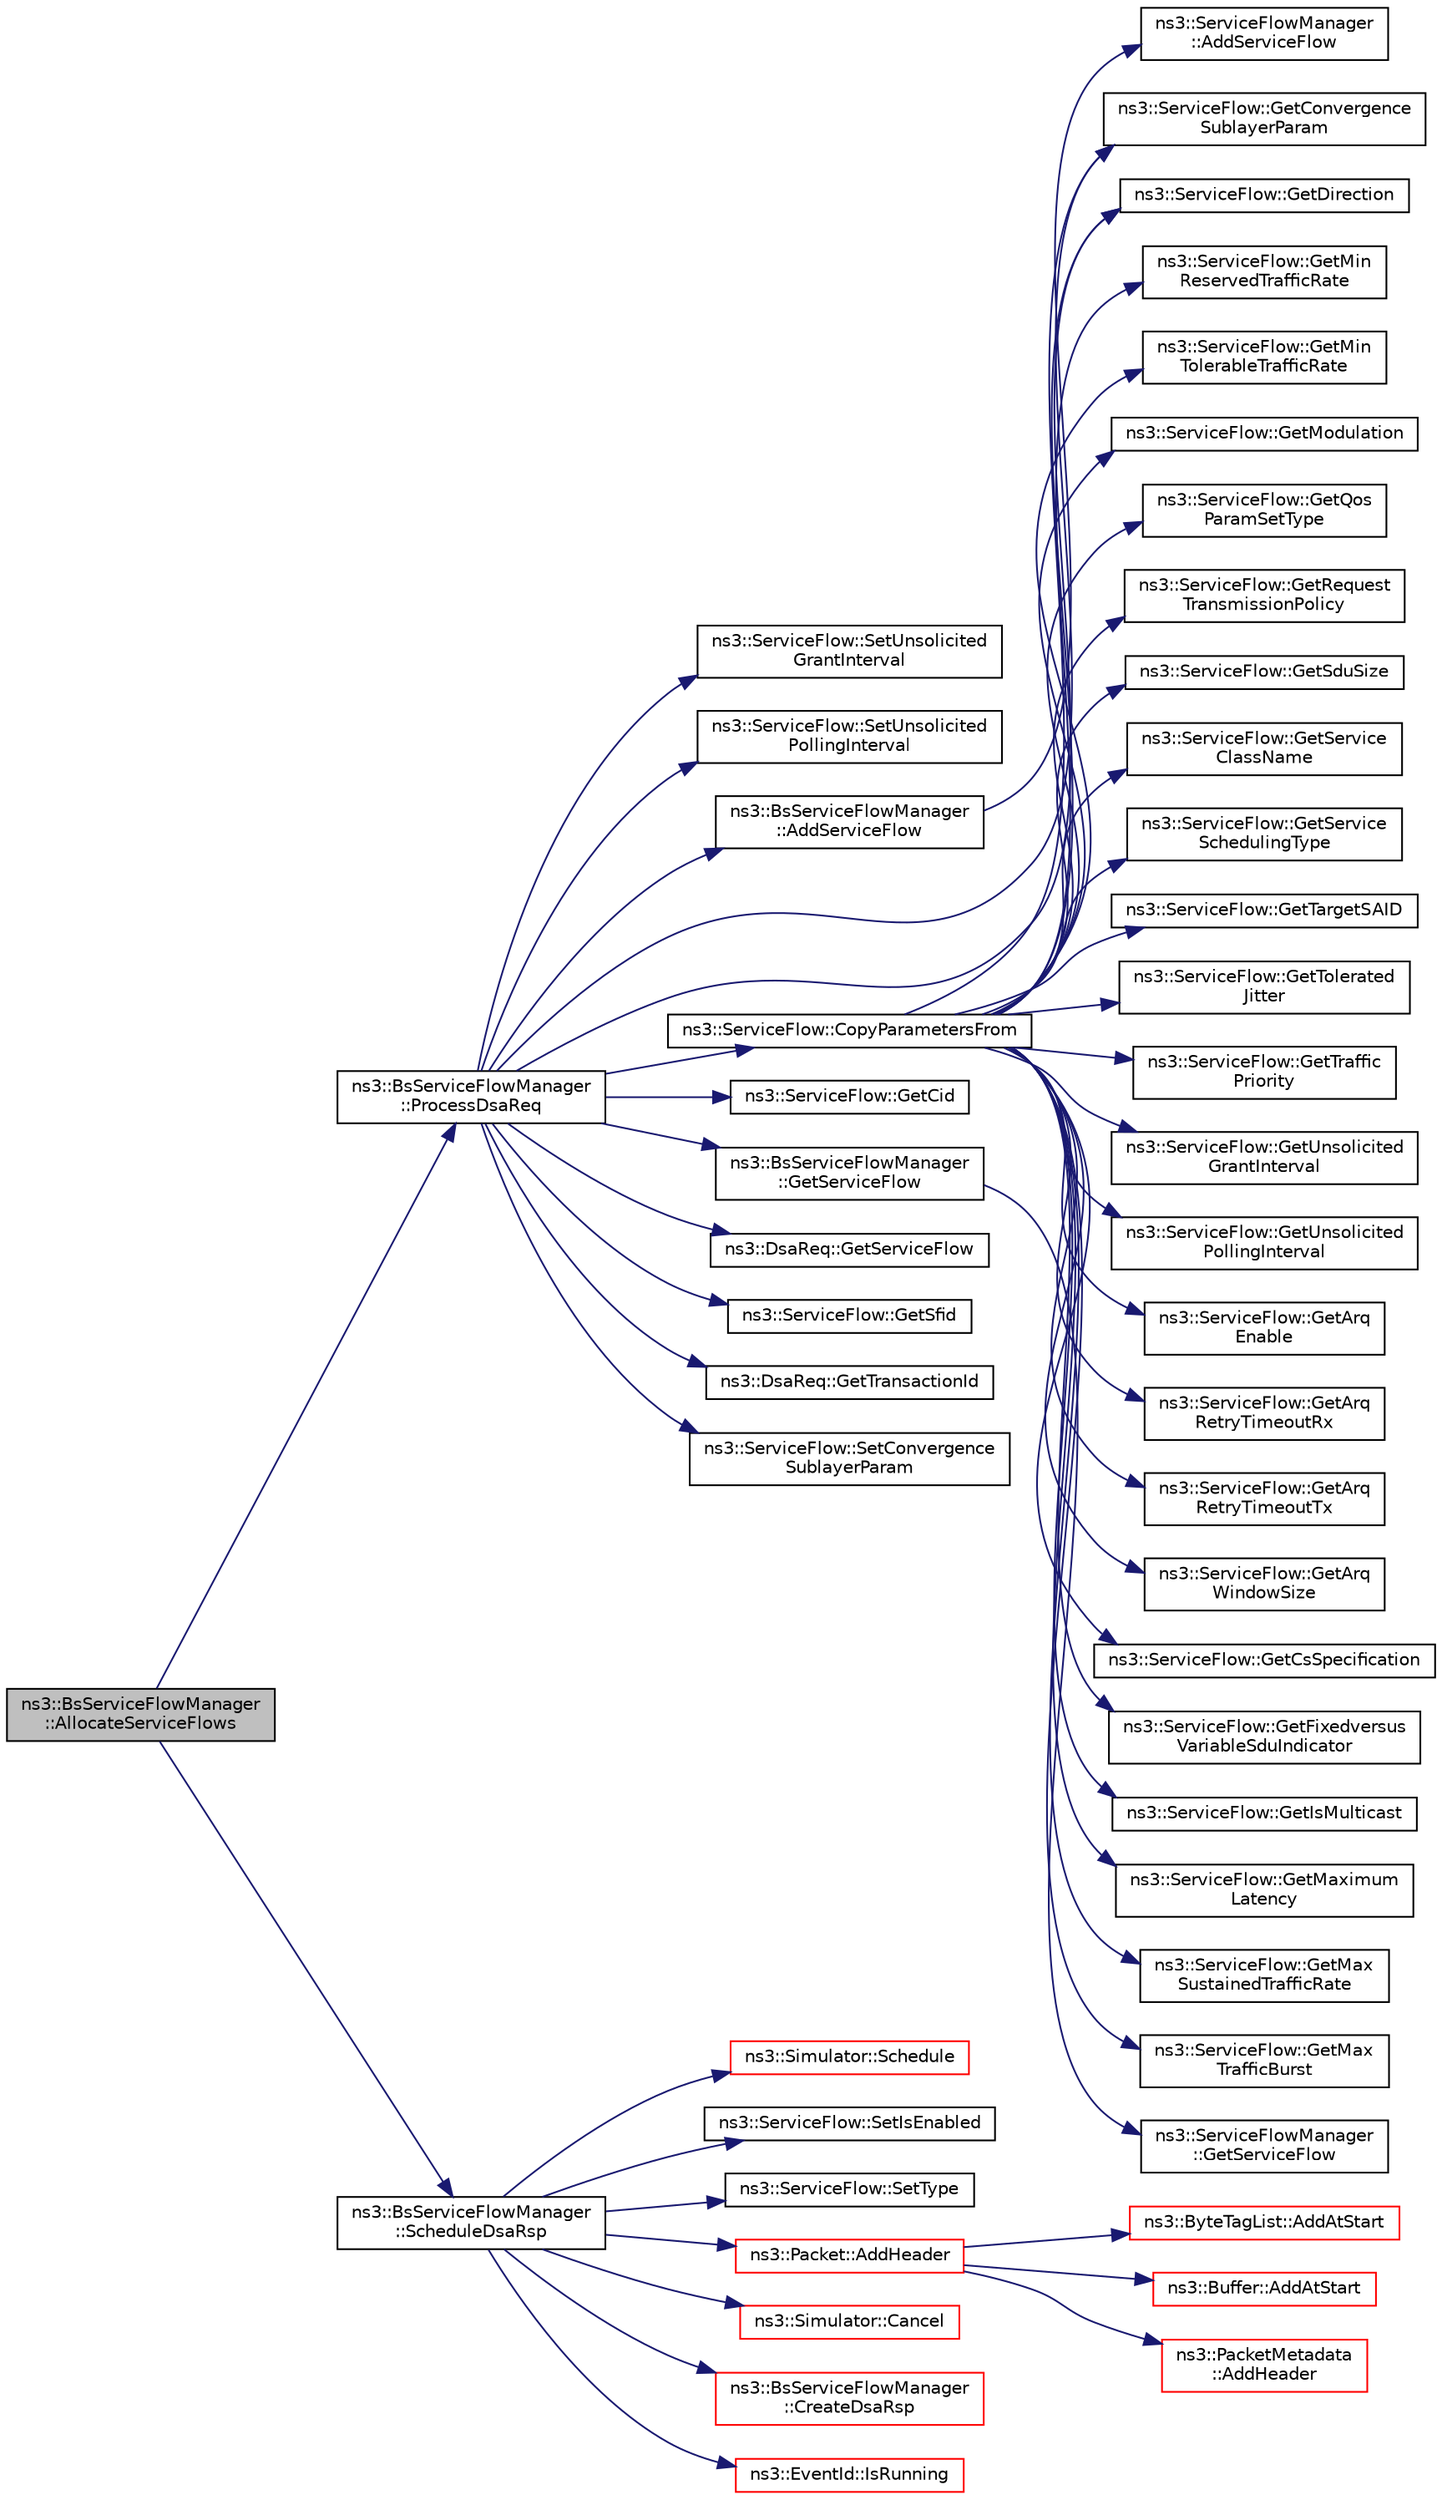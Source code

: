 digraph "ns3::BsServiceFlowManager::AllocateServiceFlows"
{
 // LATEX_PDF_SIZE
  edge [fontname="Helvetica",fontsize="10",labelfontname="Helvetica",labelfontsize="10"];
  node [fontname="Helvetica",fontsize="10",shape=record];
  rankdir="LR";
  Node1 [label="ns3::BsServiceFlowManager\l::AllocateServiceFlows",height=0.2,width=0.4,color="black", fillcolor="grey75", style="filled", fontcolor="black",tooltip="allocate service flows"];
  Node1 -> Node2 [color="midnightblue",fontsize="10",style="solid",fontname="Helvetica"];
  Node2 [label="ns3::BsServiceFlowManager\l::ProcessDsaReq",height=0.2,width=0.4,color="black", fillcolor="white", style="filled",URL="$classns3_1_1_bs_service_flow_manager.html#afba823b624d516de570c0c7a6312de2b",tooltip="process a DSA-Req message"];
  Node2 -> Node3 [color="midnightblue",fontsize="10",style="solid",fontname="Helvetica"];
  Node3 [label="ns3::BsServiceFlowManager\l::AddServiceFlow",height=0.2,width=0.4,color="black", fillcolor="white", style="filled",URL="$classns3_1_1_bs_service_flow_manager.html#a9760cac0b022df419803d63dc9e84014",tooltip="Add a new service flow."];
  Node3 -> Node4 [color="midnightblue",fontsize="10",style="solid",fontname="Helvetica"];
  Node4 [label="ns3::ServiceFlowManager\l::AddServiceFlow",height=0.2,width=0.4,color="black", fillcolor="white", style="filled",URL="$classns3_1_1_service_flow_manager.html#a0a891935b94be6fcd17690801271c38d",tooltip="Add service flow function."];
  Node2 -> Node5 [color="midnightblue",fontsize="10",style="solid",fontname="Helvetica"];
  Node5 [label="ns3::ServiceFlow::CopyParametersFrom",height=0.2,width=0.4,color="black", fillcolor="white", style="filled",URL="$classns3_1_1_service_flow.html#aae60e9fc7ea6b727946980e1ad376da7",tooltip="Copy parameters from another service flow."];
  Node5 -> Node6 [color="midnightblue",fontsize="10",style="solid",fontname="Helvetica"];
  Node6 [label="ns3::ServiceFlow::GetArq\lEnable",height=0.2,width=0.4,color="black", fillcolor="white", style="filled",URL="$classns3_1_1_service_flow.html#a33a0295331c531a9dab60aea7c81d4ba",tooltip="Get ARQ enable."];
  Node5 -> Node7 [color="midnightblue",fontsize="10",style="solid",fontname="Helvetica"];
  Node7 [label="ns3::ServiceFlow::GetArq\lRetryTimeoutRx",height=0.2,width=0.4,color="black", fillcolor="white", style="filled",URL="$classns3_1_1_service_flow.html#a405698d51eecfff8f3f529516291a7c4",tooltip="Get ARQ retry timeout receive."];
  Node5 -> Node8 [color="midnightblue",fontsize="10",style="solid",fontname="Helvetica"];
  Node8 [label="ns3::ServiceFlow::GetArq\lRetryTimeoutTx",height=0.2,width=0.4,color="black", fillcolor="white", style="filled",URL="$classns3_1_1_service_flow.html#a263b0c707b739a0ec1ca07ffee90cd37",tooltip="Get ARQ retry timeout transmit."];
  Node5 -> Node9 [color="midnightblue",fontsize="10",style="solid",fontname="Helvetica"];
  Node9 [label="ns3::ServiceFlow::GetArq\lWindowSize",height=0.2,width=0.4,color="black", fillcolor="white", style="filled",URL="$classns3_1_1_service_flow.html#ac71b4443374d42965cfe5428e8022d49",tooltip="Get ARQ retry timeout transmit."];
  Node5 -> Node10 [color="midnightblue",fontsize="10",style="solid",fontname="Helvetica"];
  Node10 [label="ns3::ServiceFlow::GetConvergence\lSublayerParam",height=0.2,width=0.4,color="black", fillcolor="white", style="filled",URL="$classns3_1_1_service_flow.html#abe1a64947ee1a3284902579b0051dd6d",tooltip="Get convergence sublayer."];
  Node5 -> Node11 [color="midnightblue",fontsize="10",style="solid",fontname="Helvetica"];
  Node11 [label="ns3::ServiceFlow::GetCsSpecification",height=0.2,width=0.4,color="black", fillcolor="white", style="filled",URL="$classns3_1_1_service_flow.html#ad14e20edb6a04f1a09f84e227b3ba788",tooltip="Get CS specification."];
  Node5 -> Node12 [color="midnightblue",fontsize="10",style="solid",fontname="Helvetica"];
  Node12 [label="ns3::ServiceFlow::GetDirection",height=0.2,width=0.4,color="black", fillcolor="white", style="filled",URL="$classns3_1_1_service_flow.html#a61db0b7deb382b8d30e8634a59c0fe73",tooltip="Get direction."];
  Node5 -> Node13 [color="midnightblue",fontsize="10",style="solid",fontname="Helvetica"];
  Node13 [label="ns3::ServiceFlow::GetFixedversus\lVariableSduIndicator",height=0.2,width=0.4,color="black", fillcolor="white", style="filled",URL="$classns3_1_1_service_flow.html#a4dab81394c8ae9251f517ba711539389",tooltip="Get fixed versus varaiable SDU indicator."];
  Node5 -> Node14 [color="midnightblue",fontsize="10",style="solid",fontname="Helvetica"];
  Node14 [label="ns3::ServiceFlow::GetIsMulticast",height=0.2,width=0.4,color="black", fillcolor="white", style="filled",URL="$classns3_1_1_service_flow.html#acb6c21533e89b2a28e9684ef9b26dae0",tooltip="Get is multicast."];
  Node5 -> Node15 [color="midnightblue",fontsize="10",style="solid",fontname="Helvetica"];
  Node15 [label="ns3::ServiceFlow::GetMaximum\lLatency",height=0.2,width=0.4,color="black", fillcolor="white", style="filled",URL="$classns3_1_1_service_flow.html#abf37542995a8da2bbd2ea8bc56e06a59",tooltip="Get maximum latency."];
  Node5 -> Node16 [color="midnightblue",fontsize="10",style="solid",fontname="Helvetica"];
  Node16 [label="ns3::ServiceFlow::GetMax\lSustainedTrafficRate",height=0.2,width=0.4,color="black", fillcolor="white", style="filled",URL="$classns3_1_1_service_flow.html#af0ac91a4bf8ba8a70471a880e16d8a58",tooltip="Get max sustained traffic rate."];
  Node5 -> Node17 [color="midnightblue",fontsize="10",style="solid",fontname="Helvetica"];
  Node17 [label="ns3::ServiceFlow::GetMax\lTrafficBurst",height=0.2,width=0.4,color="black", fillcolor="white", style="filled",URL="$classns3_1_1_service_flow.html#a709a1682e3dc3e4f8205cc181763ec21",tooltip="Get max traffic burst."];
  Node5 -> Node18 [color="midnightblue",fontsize="10",style="solid",fontname="Helvetica"];
  Node18 [label="ns3::ServiceFlow::GetMin\lReservedTrafficRate",height=0.2,width=0.4,color="black", fillcolor="white", style="filled",URL="$classns3_1_1_service_flow.html#a2f342357b7e0a1460473f28d0f8b9e87",tooltip="Get minimum reserved traffic rate."];
  Node5 -> Node19 [color="midnightblue",fontsize="10",style="solid",fontname="Helvetica"];
  Node19 [label="ns3::ServiceFlow::GetMin\lTolerableTrafficRate",height=0.2,width=0.4,color="black", fillcolor="white", style="filled",URL="$classns3_1_1_service_flow.html#a8eeecc07ecd2fc8ef4bdf90ca3f30def",tooltip="Get minimum tolerable traffic rate."];
  Node5 -> Node20 [color="midnightblue",fontsize="10",style="solid",fontname="Helvetica"];
  Node20 [label="ns3::ServiceFlow::GetModulation",height=0.2,width=0.4,color="black", fillcolor="white", style="filled",URL="$classns3_1_1_service_flow.html#a028f07611782af393cb064ec5f9fe696",tooltip="Get modulation."];
  Node5 -> Node21 [color="midnightblue",fontsize="10",style="solid",fontname="Helvetica"];
  Node21 [label="ns3::ServiceFlow::GetQos\lParamSetType",height=0.2,width=0.4,color="black", fillcolor="white", style="filled",URL="$classns3_1_1_service_flow.html#a8460221d07fb2fa6671960e478722863",tooltip="Get QOS parameter set type."];
  Node5 -> Node22 [color="midnightblue",fontsize="10",style="solid",fontname="Helvetica"];
  Node22 [label="ns3::ServiceFlow::GetRequest\lTransmissionPolicy",height=0.2,width=0.4,color="black", fillcolor="white", style="filled",URL="$classns3_1_1_service_flow.html#ae97b41679dfa3650f22d0da4452bf78b",tooltip="Get request transmission policy."];
  Node5 -> Node23 [color="midnightblue",fontsize="10",style="solid",fontname="Helvetica"];
  Node23 [label="ns3::ServiceFlow::GetSduSize",height=0.2,width=0.4,color="black", fillcolor="white", style="filled",URL="$classns3_1_1_service_flow.html#a37616e45d70eebd2704d3fb28d37f3b5",tooltip="Get SDU size."];
  Node5 -> Node24 [color="midnightblue",fontsize="10",style="solid",fontname="Helvetica"];
  Node24 [label="ns3::ServiceFlow::GetService\lClassName",height=0.2,width=0.4,color="black", fillcolor="white", style="filled",URL="$classns3_1_1_service_flow.html#a4d7249bf40ab6a6994597bfa475dcb0b",tooltip="Get service class name."];
  Node5 -> Node25 [color="midnightblue",fontsize="10",style="solid",fontname="Helvetica"];
  Node25 [label="ns3::ServiceFlow::GetService\lSchedulingType",height=0.2,width=0.4,color="black", fillcolor="white", style="filled",URL="$classns3_1_1_service_flow.html#a3034ff3c1364f7558bc2e84fa8dba13a",tooltip="Get service scheduling type."];
  Node5 -> Node26 [color="midnightblue",fontsize="10",style="solid",fontname="Helvetica"];
  Node26 [label="ns3::ServiceFlow::GetTargetSAID",height=0.2,width=0.4,color="black", fillcolor="white", style="filled",URL="$classns3_1_1_service_flow.html#a6fb4fa939bb19f73a11ba91ebc6b9718",tooltip="Get target SAID."];
  Node5 -> Node27 [color="midnightblue",fontsize="10",style="solid",fontname="Helvetica"];
  Node27 [label="ns3::ServiceFlow::GetTolerated\lJitter",height=0.2,width=0.4,color="black", fillcolor="white", style="filled",URL="$classns3_1_1_service_flow.html#ae227d4d83328547c6d4bed6afa39a4ba",tooltip="Get tolerated jitter."];
  Node5 -> Node28 [color="midnightblue",fontsize="10",style="solid",fontname="Helvetica"];
  Node28 [label="ns3::ServiceFlow::GetTraffic\lPriority",height=0.2,width=0.4,color="black", fillcolor="white", style="filled",URL="$classns3_1_1_service_flow.html#a98c02d59b5237f9ade7ff0bfae4bf424",tooltip="Get traffic priority."];
  Node5 -> Node29 [color="midnightblue",fontsize="10",style="solid",fontname="Helvetica"];
  Node29 [label="ns3::ServiceFlow::GetUnsolicited\lGrantInterval",height=0.2,width=0.4,color="black", fillcolor="white", style="filled",URL="$classns3_1_1_service_flow.html#a44a61f25daee76e00d67ffdba1d6e040",tooltip="Get unsolicited grant interval."];
  Node5 -> Node30 [color="midnightblue",fontsize="10",style="solid",fontname="Helvetica"];
  Node30 [label="ns3::ServiceFlow::GetUnsolicited\lPollingInterval",height=0.2,width=0.4,color="black", fillcolor="white", style="filled",URL="$classns3_1_1_service_flow.html#a3e69c22020ed0f3b25ae4761ec7b42d4",tooltip="Get unsolicited polling interval."];
  Node2 -> Node31 [color="midnightblue",fontsize="10",style="solid",fontname="Helvetica"];
  Node31 [label="ns3::ServiceFlow::GetCid",height=0.2,width=0.4,color="black", fillcolor="white", style="filled",URL="$classns3_1_1_service_flow.html#aad1c966730151db47557cba031d92f3d",tooltip="Get CID."];
  Node2 -> Node10 [color="midnightblue",fontsize="10",style="solid",fontname="Helvetica"];
  Node2 -> Node12 [color="midnightblue",fontsize="10",style="solid",fontname="Helvetica"];
  Node2 -> Node32 [color="midnightblue",fontsize="10",style="solid",fontname="Helvetica"];
  Node32 [label="ns3::BsServiceFlowManager\l::GetServiceFlow",height=0.2,width=0.4,color="black", fillcolor="white", style="filled",URL="$classns3_1_1_bs_service_flow_manager.html#a0ee9dde79144c0d938fae7d2c53801b9",tooltip=" "];
  Node32 -> Node33 [color="midnightblue",fontsize="10",style="solid",fontname="Helvetica"];
  Node33 [label="ns3::ServiceFlowManager\l::GetServiceFlow",height=0.2,width=0.4,color="black", fillcolor="white", style="filled",URL="$classns3_1_1_service_flow_manager.html#a0cccf5aa24bb0fafed7dc6846cb84527",tooltip="Get service flow by flow id."];
  Node2 -> Node34 [color="midnightblue",fontsize="10",style="solid",fontname="Helvetica"];
  Node34 [label="ns3::DsaReq::GetServiceFlow",height=0.2,width=0.4,color="black", fillcolor="white", style="filled",URL="$classns3_1_1_dsa_req.html#a7f831f8455cd2e4dd444f69e9d38d4b9",tooltip=" "];
  Node2 -> Node35 [color="midnightblue",fontsize="10",style="solid",fontname="Helvetica"];
  Node35 [label="ns3::ServiceFlow::GetSfid",height=0.2,width=0.4,color="black", fillcolor="white", style="filled",URL="$classns3_1_1_service_flow.html#af1df9f9808c16f8926693accf8e2c24c",tooltip="Get SFID."];
  Node2 -> Node36 [color="midnightblue",fontsize="10",style="solid",fontname="Helvetica"];
  Node36 [label="ns3::DsaReq::GetTransactionId",height=0.2,width=0.4,color="black", fillcolor="white", style="filled",URL="$classns3_1_1_dsa_req.html#a627c273273073ccbbba2f0577677468b",tooltip=" "];
  Node2 -> Node37 [color="midnightblue",fontsize="10",style="solid",fontname="Helvetica"];
  Node37 [label="ns3::ServiceFlow::SetConvergence\lSublayerParam",height=0.2,width=0.4,color="black", fillcolor="white", style="filled",URL="$classns3_1_1_service_flow.html#a81a801e05aac9e7d1cfad3304e1b9d97",tooltip="Set convergence sublayer parameters."];
  Node2 -> Node38 [color="midnightblue",fontsize="10",style="solid",fontname="Helvetica"];
  Node38 [label="ns3::ServiceFlow::SetUnsolicited\lGrantInterval",height=0.2,width=0.4,color="black", fillcolor="white", style="filled",URL="$classns3_1_1_service_flow.html#ac24ac69794285436be39a2e4aef7b805",tooltip="Set unsolicied grant interval."];
  Node2 -> Node39 [color="midnightblue",fontsize="10",style="solid",fontname="Helvetica"];
  Node39 [label="ns3::ServiceFlow::SetUnsolicited\lPollingInterval",height=0.2,width=0.4,color="black", fillcolor="white", style="filled",URL="$classns3_1_1_service_flow.html#ad365ab6833fa3fd889946b4022cc4427",tooltip="Set unsolicited polling interval."];
  Node1 -> Node40 [color="midnightblue",fontsize="10",style="solid",fontname="Helvetica"];
  Node40 [label="ns3::BsServiceFlowManager\l::ScheduleDsaRsp",height=0.2,width=0.4,color="black", fillcolor="white", style="filled",URL="$classns3_1_1_bs_service_flow_manager.html#a70acd126e153faa38588075406ec1d5b",tooltip="Create DSA response function."];
  Node40 -> Node41 [color="midnightblue",fontsize="10",style="solid",fontname="Helvetica"];
  Node41 [label="ns3::Packet::AddHeader",height=0.2,width=0.4,color="red", fillcolor="white", style="filled",URL="$classns3_1_1_packet.html#a465108c595a0bc592095cbcab1832ed8",tooltip="Add header to this packet."];
  Node41 -> Node42 [color="midnightblue",fontsize="10",style="solid",fontname="Helvetica"];
  Node42 [label="ns3::ByteTagList::AddAtStart",height=0.2,width=0.4,color="red", fillcolor="white", style="filled",URL="$classns3_1_1_byte_tag_list.html#acb4563fbe4299c55af41ba7a166b71d5",tooltip="Make sure that all offsets are bigger than prependOffset which represents the location where new byte..."];
  Node41 -> Node48 [color="midnightblue",fontsize="10",style="solid",fontname="Helvetica"];
  Node48 [label="ns3::Buffer::AddAtStart",height=0.2,width=0.4,color="red", fillcolor="white", style="filled",URL="$classns3_1_1_buffer.html#a8abd8164c3671d3dadc98fc66fade7b1",tooltip=" "];
  Node41 -> Node58 [color="midnightblue",fontsize="10",style="solid",fontname="Helvetica"];
  Node58 [label="ns3::PacketMetadata\l::AddHeader",height=0.2,width=0.4,color="red", fillcolor="white", style="filled",URL="$classns3_1_1_packet_metadata.html#abdce736c4c5f647242f0808c0d2f9249",tooltip="Add an header."];
  Node40 -> Node86 [color="midnightblue",fontsize="10",style="solid",fontname="Helvetica"];
  Node86 [label="ns3::Simulator::Cancel",height=0.2,width=0.4,color="red", fillcolor="white", style="filled",URL="$classns3_1_1_simulator.html#a1b903a62d6117ef28f7ba3c6500689bf",tooltip="Set the cancel bit on this event: the event's associated function will not be invoked when it expires..."];
  Node40 -> Node133 [color="midnightblue",fontsize="10",style="solid",fontname="Helvetica"];
  Node133 [label="ns3::BsServiceFlowManager\l::CreateDsaRsp",height=0.2,width=0.4,color="red", fillcolor="white", style="filled",URL="$classns3_1_1_bs_service_flow_manager.html#ac67cef767e9e9c07403b9b0ed795619b",tooltip="Create DSA response function."];
  Node40 -> Node137 [color="midnightblue",fontsize="10",style="solid",fontname="Helvetica"];
  Node137 [label="ns3::EventId::IsRunning",height=0.2,width=0.4,color="red", fillcolor="white", style="filled",URL="$classns3_1_1_event_id.html#a8b41e6f8c54db6bede8a7dcaf917074a",tooltip="This method is syntactic sugar for !IsExpired()."];
  Node40 -> Node141 [color="midnightblue",fontsize="10",style="solid",fontname="Helvetica"];
  Node141 [label="ns3::Simulator::Schedule",height=0.2,width=0.4,color="red", fillcolor="white", style="filled",URL="$classns3_1_1_simulator.html#a3da7d28335c8ac0e3e86781f766df241",tooltip="Schedule an event to expire after delay."];
  Node40 -> Node153 [color="midnightblue",fontsize="10",style="solid",fontname="Helvetica"];
  Node153 [label="ns3::ServiceFlow::SetIsEnabled",height=0.2,width=0.4,color="black", fillcolor="white", style="filled",URL="$classns3_1_1_service_flow.html#afaced536adaf84709f1a18993b425cad",tooltip="Set is enabled flag."];
  Node40 -> Node154 [color="midnightblue",fontsize="10",style="solid",fontname="Helvetica"];
  Node154 [label="ns3::ServiceFlow::SetType",height=0.2,width=0.4,color="black", fillcolor="white", style="filled",URL="$classns3_1_1_service_flow.html#a48cafef2370995d59c2963339eeff61e",tooltip="Set type of service flow."];
}
